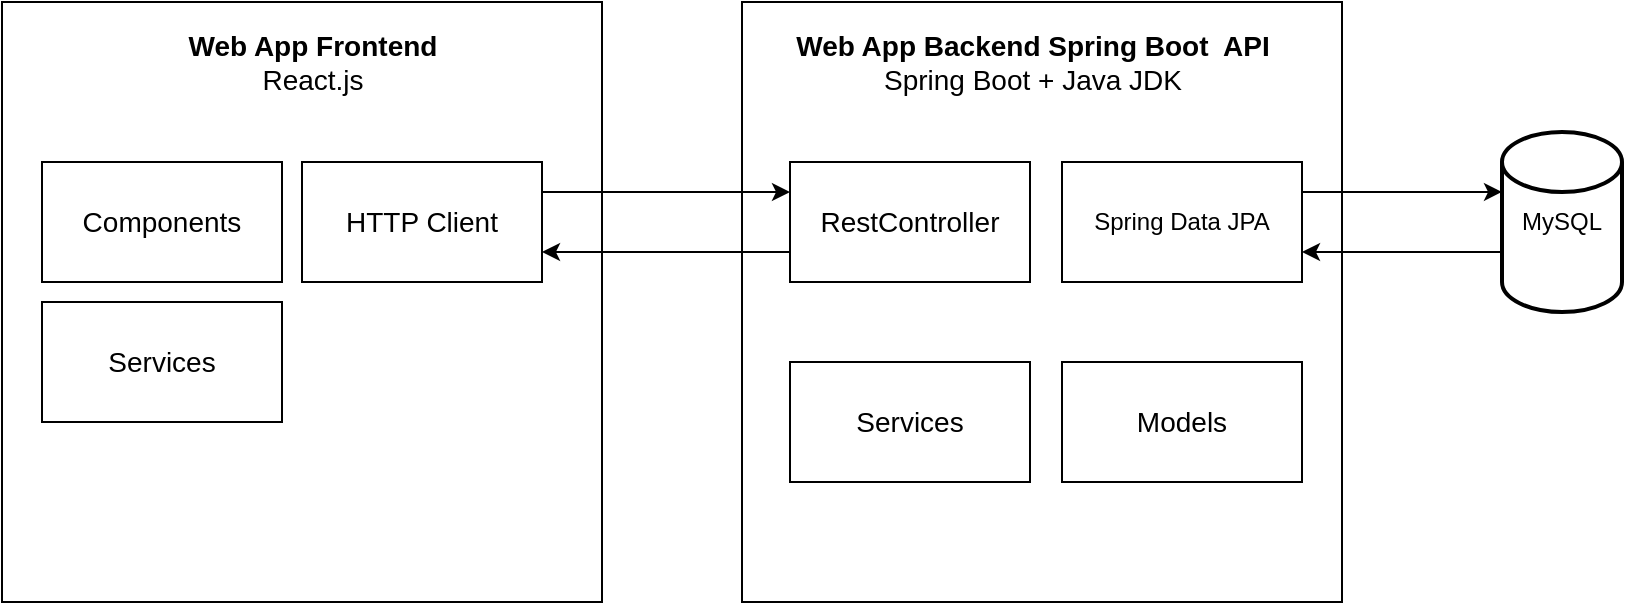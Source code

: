 <mxfile version="17.5.0" type="device"><diagram id="JrHi8innrHX4w8NTgfhW" name="Page-1"><mxGraphModel dx="1594" dy="756" grid="1" gridSize="10" guides="1" tooltips="1" connect="1" arrows="1" fold="1" page="1" pageScale="1" pageWidth="827" pageHeight="1169" math="0" shadow="0"><root><mxCell id="0"/><mxCell id="1" parent="0"/><mxCell id="VvU7kVTf3kPJjCT1Zw1L-1" value="MySQL&lt;br&gt;" style="strokeWidth=2;html=1;shape=mxgraph.flowchart.database;whiteSpace=wrap;" vertex="1" parent="1"><mxGeometry x="710" y="105" width="60" height="90" as="geometry"/></mxCell><mxCell id="VvU7kVTf3kPJjCT1Zw1L-2" value="" style="whiteSpace=wrap;html=1;aspect=fixed;" vertex="1" parent="1"><mxGeometry x="330" y="40" width="300" height="300" as="geometry"/></mxCell><mxCell id="VvU7kVTf3kPJjCT1Zw1L-3" value="&lt;font style=&quot;font-size: 14px&quot;&gt;&lt;b&gt;Web App Backend Spring Boot&amp;nbsp; API&lt;/b&gt;&lt;br&gt;Spring Boot + Java JDK&lt;br&gt;&lt;/font&gt;" style="text;html=1;align=center;verticalAlign=middle;resizable=0;points=[];autosize=1;strokeColor=none;fillColor=none;" vertex="1" parent="1"><mxGeometry x="350" y="50" width="250" height="40" as="geometry"/></mxCell><mxCell id="VvU7kVTf3kPJjCT1Zw1L-17" style="edgeStyle=orthogonalEdgeStyle;rounded=0;orthogonalLoop=1;jettySize=auto;html=1;exitX=1;exitY=0.25;exitDx=0;exitDy=0;entryX=0;entryY=0.333;entryDx=0;entryDy=0;entryPerimeter=0;fontSize=14;" edge="1" parent="1" source="VvU7kVTf3kPJjCT1Zw1L-5" target="VvU7kVTf3kPJjCT1Zw1L-1"><mxGeometry relative="1" as="geometry"/></mxCell><mxCell id="VvU7kVTf3kPJjCT1Zw1L-18" style="edgeStyle=orthogonalEdgeStyle;rounded=0;orthogonalLoop=1;jettySize=auto;html=1;exitX=0;exitY=0.667;exitDx=0;exitDy=0;entryX=1;entryY=0.75;entryDx=0;entryDy=0;fontSize=14;exitPerimeter=0;" edge="1" parent="1" source="VvU7kVTf3kPJjCT1Zw1L-1" target="VvU7kVTf3kPJjCT1Zw1L-5"><mxGeometry relative="1" as="geometry"/></mxCell><mxCell id="VvU7kVTf3kPJjCT1Zw1L-5" value="Spring Data JPA" style="rounded=0;whiteSpace=wrap;html=1;" vertex="1" parent="1"><mxGeometry x="490" y="120" width="120" height="60" as="geometry"/></mxCell><mxCell id="VvU7kVTf3kPJjCT1Zw1L-6" value="RestController" style="rounded=0;whiteSpace=wrap;html=1;fontSize=14;" vertex="1" parent="1"><mxGeometry x="354" y="120" width="120" height="60" as="geometry"/></mxCell><mxCell id="VvU7kVTf3kPJjCT1Zw1L-7" value="Models" style="rounded=0;whiteSpace=wrap;html=1;fontSize=14;" vertex="1" parent="1"><mxGeometry x="490" y="220" width="120" height="60" as="geometry"/></mxCell><mxCell id="VvU7kVTf3kPJjCT1Zw1L-8" value="Services" style="rounded=0;whiteSpace=wrap;html=1;fontSize=14;" vertex="1" parent="1"><mxGeometry x="354" y="220" width="120" height="60" as="geometry"/></mxCell><mxCell id="VvU7kVTf3kPJjCT1Zw1L-11" value="" style="whiteSpace=wrap;html=1;aspect=fixed;" vertex="1" parent="1"><mxGeometry x="-40" y="40" width="300" height="300" as="geometry"/></mxCell><mxCell id="VvU7kVTf3kPJjCT1Zw1L-12" value="&lt;font style=&quot;font-size: 14px&quot;&gt;&lt;b&gt;Web App Frontend&lt;/b&gt;&lt;br&gt;React.js&lt;br&gt;&lt;/font&gt;" style="text;html=1;align=center;verticalAlign=middle;resizable=0;points=[];autosize=1;strokeColor=none;fillColor=none;" vertex="1" parent="1"><mxGeometry x="45" y="50" width="140" height="40" as="geometry"/></mxCell><mxCell id="VvU7kVTf3kPJjCT1Zw1L-14" style="edgeStyle=orthogonalEdgeStyle;rounded=0;orthogonalLoop=1;jettySize=auto;html=1;exitX=1;exitY=0.25;exitDx=0;exitDy=0;entryX=0;entryY=0.25;entryDx=0;entryDy=0;fontSize=14;" edge="1" parent="1" source="VvU7kVTf3kPJjCT1Zw1L-13" target="VvU7kVTf3kPJjCT1Zw1L-6"><mxGeometry relative="1" as="geometry"/></mxCell><mxCell id="VvU7kVTf3kPJjCT1Zw1L-15" style="edgeStyle=orthogonalEdgeStyle;rounded=0;orthogonalLoop=1;jettySize=auto;html=1;exitX=0;exitY=0.75;exitDx=0;exitDy=0;entryX=1;entryY=0.75;entryDx=0;entryDy=0;fontSize=14;" edge="1" parent="1" source="VvU7kVTf3kPJjCT1Zw1L-6" target="VvU7kVTf3kPJjCT1Zw1L-13"><mxGeometry relative="1" as="geometry"/></mxCell><mxCell id="VvU7kVTf3kPJjCT1Zw1L-13" value="HTTP Client" style="rounded=0;whiteSpace=wrap;html=1;fontSize=14;" vertex="1" parent="1"><mxGeometry x="110" y="120" width="120" height="60" as="geometry"/></mxCell><mxCell id="VvU7kVTf3kPJjCT1Zw1L-19" value="Components" style="rounded=0;whiteSpace=wrap;html=1;fontSize=14;" vertex="1" parent="1"><mxGeometry x="-20" y="120" width="120" height="60" as="geometry"/></mxCell><mxCell id="VvU7kVTf3kPJjCT1Zw1L-20" value="Services" style="rounded=0;whiteSpace=wrap;html=1;fontSize=14;" vertex="1" parent="1"><mxGeometry x="-20" y="190" width="120" height="60" as="geometry"/></mxCell></root></mxGraphModel></diagram></mxfile>
